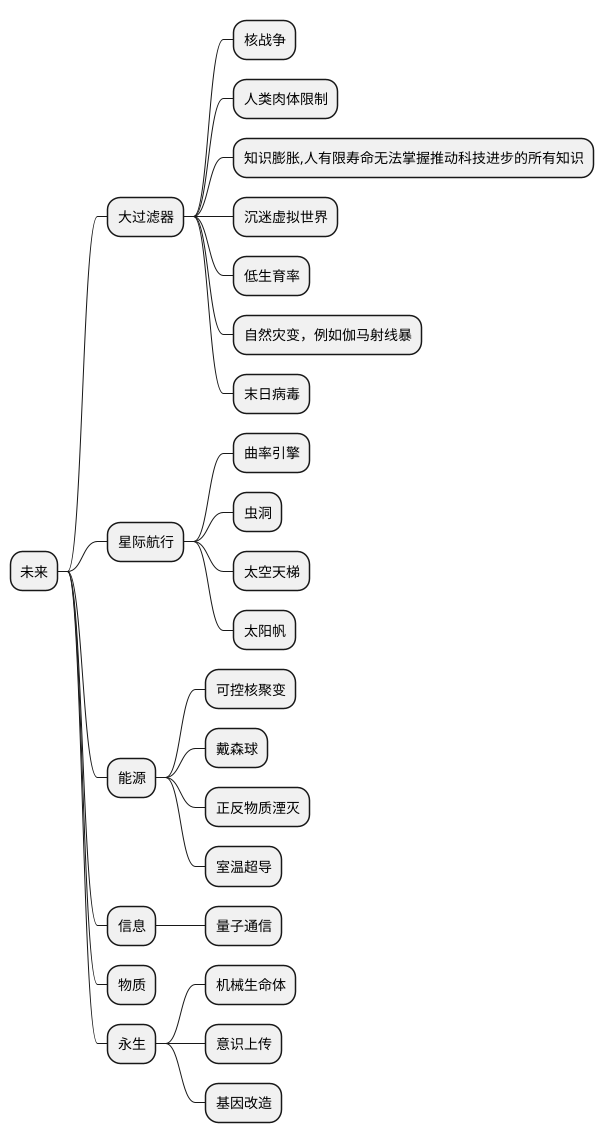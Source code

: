 @startmindmap 未来

* 未来
** 大过滤器
*** 核战争
*** 人类肉体限制
*** 知识膨胀,人有限寿命无法掌握推动科技进步的所有知识
*** 沉迷虚拟世界
*** 低生育率
*** 自然灾变，例如伽马射线暴
*** 末日病毒

** 星际航行
*** 曲率引擎
*** 虫洞
*** 太空天梯
*** 太阳帆

** 能源
*** 可控核聚变
*** 戴森球
*** 正反物质湮灭
*** 室温超导


** 信息
*** 量子通信

** 物质

** 永生
*** 机械生命体
*** 意识上传
*** 基因改造

@endmindmap